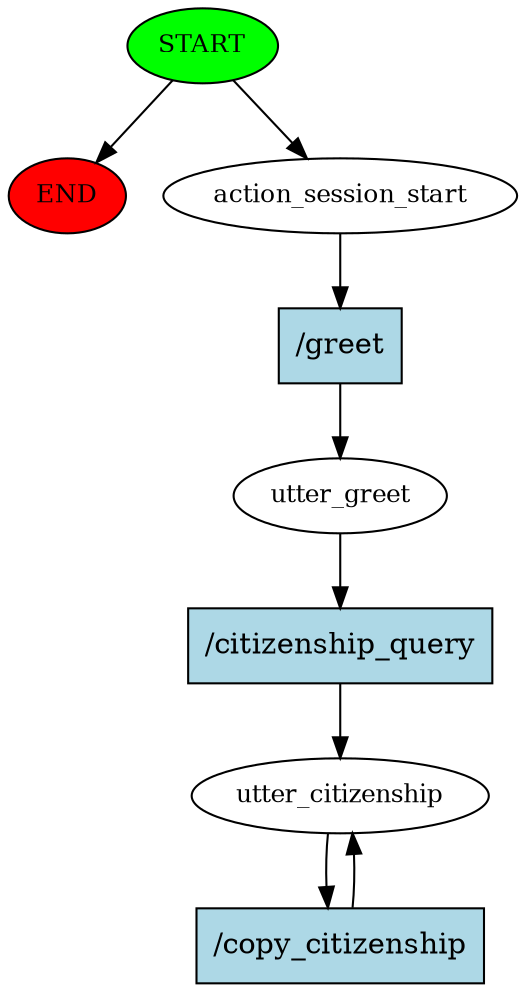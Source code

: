 digraph  {
0 [class="start active", fillcolor=green, fontsize=12, label=START, style=filled];
"-1" [class=end, fillcolor=red, fontsize=12, label=END, style=filled];
1 [class=active, fontsize=12, label=action_session_start];
2 [class=active, fontsize=12, label=utter_greet];
3 [class="active dashed", fontsize=12, label=utter_citizenship];
5 [class="intent active", fillcolor=lightblue, label="/greet", shape=rect, style=filled];
6 [class="intent active", fillcolor=lightblue, label="/citizenship_query", shape=rect, style=filled];
7 [class="intent active", fillcolor=lightblue, label="/copy_citizenship", shape=rect, style=filled];
0 -> "-1"  [class="", key=NONE, label=""];
0 -> 1  [class=active, key=NONE, label=""];
1 -> 5  [class=active, key=0];
2 -> 6  [class=active, key=0];
3 -> 7  [class=active, key=0];
5 -> 2  [class=active, key=0];
6 -> 3  [class=active, key=0];
7 -> 3  [class=active, key=0];
}
